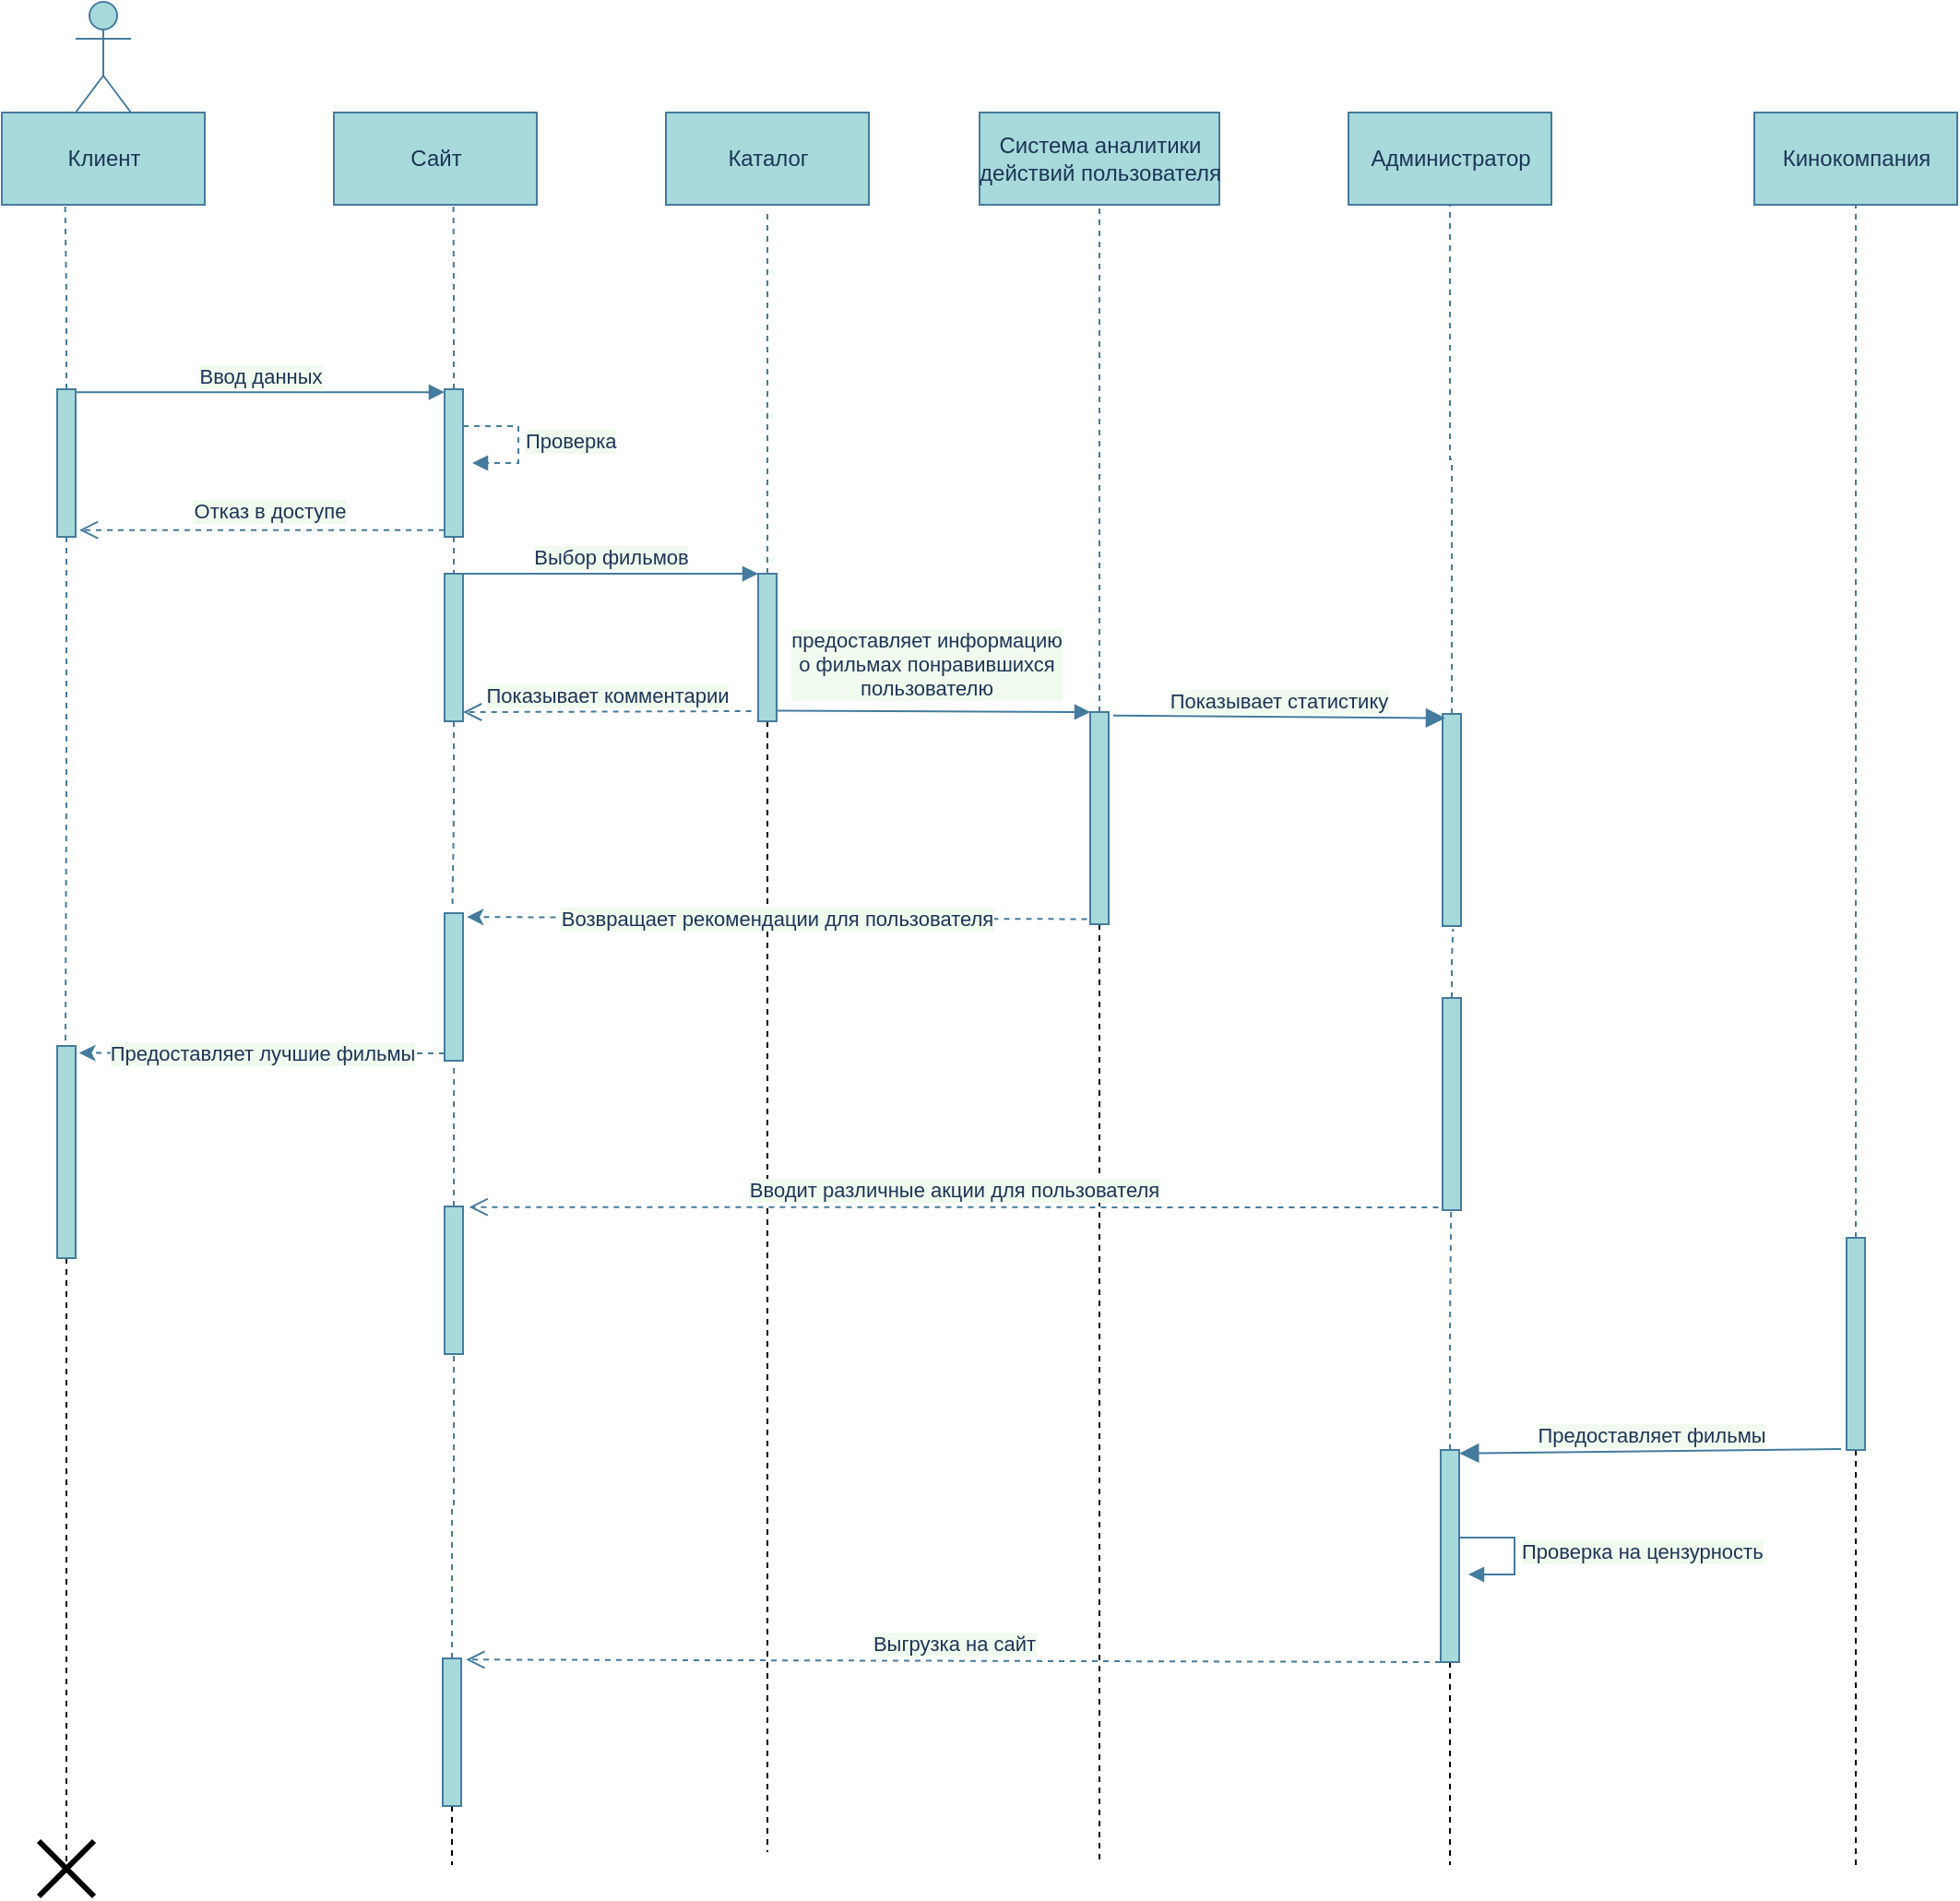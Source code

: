<mxfile version="20.3.0" type="device"><diagram id="loBeLZqh-g5AskzqIh_M" name="Страница 1"><mxGraphModel dx="1296" dy="982" grid="1" gridSize="10" guides="1" tooltips="1" connect="1" arrows="1" fold="1" page="1" pageScale="1" pageWidth="827" pageHeight="1169" background="#ffffff" math="0" shadow="0"><root><mxCell id="0"/><mxCell id="1" parent="0"/><mxCell id="1SwSjB--YoiKm_oP_Ctu-1" value="" style="shape=umlActor;verticalLabelPosition=bottom;verticalAlign=top;html=1;fillColor=#A8DADC;strokeColor=#457B9D;fontColor=#1D3557;" parent="1" vertex="1"><mxGeometry x="70" y="70" width="30" height="60" as="geometry"/></mxCell><mxCell id="1SwSjB--YoiKm_oP_Ctu-2" value="Клиент" style="html=1;fillColor=#A8DADC;strokeColor=#457B9D;fontColor=#1D3557;" parent="1" vertex="1"><mxGeometry x="30" y="130" width="110" height="50" as="geometry"/></mxCell><mxCell id="1SwSjB--YoiKm_oP_Ctu-3" value="Сайт" style="html=1;fillColor=#A8DADC;strokeColor=#457B9D;fontColor=#1D3557;" parent="1" vertex="1"><mxGeometry x="210" y="130" width="110" height="50" as="geometry"/></mxCell><mxCell id="1SwSjB--YoiKm_oP_Ctu-4" value="Каталог" style="html=1;fillColor=#A8DADC;strokeColor=#457B9D;fontColor=#1D3557;" parent="1" vertex="1"><mxGeometry x="390" y="130" width="110" height="50" as="geometry"/></mxCell><mxCell id="1SwSjB--YoiKm_oP_Ctu-5" value="Система аналитики&lt;br&gt;действий пользователя" style="html=1;fillColor=#A8DADC;strokeColor=#457B9D;fontColor=#1D3557;" parent="1" vertex="1"><mxGeometry x="560" y="130" width="130" height="50" as="geometry"/></mxCell><mxCell id="1SwSjB--YoiKm_oP_Ctu-11" style="edgeStyle=orthogonalEdgeStyle;rounded=0;orthogonalLoop=1;jettySize=auto;html=1;entryX=0.312;entryY=1.02;entryDx=0;entryDy=0;entryPerimeter=0;dashed=1;endArrow=none;endFill=0;labelBackgroundColor=#F1FAEE;strokeColor=#457B9D;fontColor=#1D3557;" parent="1" source="1SwSjB--YoiKm_oP_Ctu-7" target="1SwSjB--YoiKm_oP_Ctu-2" edge="1"><mxGeometry relative="1" as="geometry"/></mxCell><mxCell id="1SwSjB--YoiKm_oP_Ctu-7" value="" style="html=1;points=[];perimeter=orthogonalPerimeter;fillColor=#A8DADC;strokeColor=#457B9D;fontColor=#1D3557;" parent="1" vertex="1"><mxGeometry x="60" y="280" width="10" height="80" as="geometry"/></mxCell><mxCell id="1SwSjB--YoiKm_oP_Ctu-8" value="Ввод данных" style="html=1;verticalAlign=bottom;endArrow=block;rounded=0;exitX=1.06;exitY=0.02;exitDx=0;exitDy=0;exitPerimeter=0;entryX=0;entryY=0.02;entryDx=0;entryDy=0;entryPerimeter=0;labelBackgroundColor=#F1FAEE;strokeColor=#457B9D;fontColor=#1D3557;" parent="1" source="1SwSjB--YoiKm_oP_Ctu-7" target="1SwSjB--YoiKm_oP_Ctu-10" edge="1"><mxGeometry relative="1" as="geometry"><mxPoint x="110" y="280" as="sourcePoint"/><mxPoint x="120" y="230" as="targetPoint"/></mxGeometry></mxCell><mxCell id="1SwSjB--YoiKm_oP_Ctu-9" value="Отказ в доступе" style="html=1;verticalAlign=bottom;endArrow=open;dashed=1;endSize=8;rounded=0;entryX=1.2;entryY=0.954;entryDx=0;entryDy=0;entryPerimeter=0;exitX=0;exitY=0.954;exitDx=0;exitDy=0;exitPerimeter=0;labelBackgroundColor=#F1FAEE;strokeColor=#457B9D;fontColor=#1D3557;" parent="1" source="1SwSjB--YoiKm_oP_Ctu-10" target="1SwSjB--YoiKm_oP_Ctu-7" edge="1"><mxGeometry x="-0.04" y="-1" relative="1" as="geometry"><mxPoint x="110" y="337" as="targetPoint"/><mxPoint x="210" y="430" as="sourcePoint"/><mxPoint as="offset"/></mxGeometry></mxCell><mxCell id="1SwSjB--YoiKm_oP_Ctu-13" style="edgeStyle=orthogonalEdgeStyle;rounded=0;orthogonalLoop=1;jettySize=auto;html=1;entryX=0.589;entryY=1.002;entryDx=0;entryDy=0;entryPerimeter=0;dashed=1;endArrow=none;endFill=0;labelBackgroundColor=#F1FAEE;strokeColor=#457B9D;fontColor=#1D3557;" parent="1" source="1SwSjB--YoiKm_oP_Ctu-10" target="1SwSjB--YoiKm_oP_Ctu-3" edge="1"><mxGeometry relative="1" as="geometry"/></mxCell><mxCell id="1SwSjB--YoiKm_oP_Ctu-17" style="edgeStyle=orthogonalEdgeStyle;rounded=0;orthogonalLoop=1;jettySize=auto;html=1;entryX=0.4;entryY=-0.025;entryDx=0;entryDy=0;entryPerimeter=0;dashed=1;endArrow=none;endFill=0;labelBackgroundColor=#F1FAEE;strokeColor=#457B9D;fontColor=#1D3557;" parent="1" source="1SwSjB--YoiKm_oP_Ctu-10" target="1SwSjB--YoiKm_oP_Ctu-16" edge="1"><mxGeometry relative="1" as="geometry"/></mxCell><mxCell id="1SwSjB--YoiKm_oP_Ctu-10" value="" style="html=1;points=[];perimeter=orthogonalPerimeter;fillColor=#A8DADC;strokeColor=#457B9D;fontColor=#1D3557;" parent="1" vertex="1"><mxGeometry x="270" y="280" width="10" height="80" as="geometry"/></mxCell><mxCell id="1SwSjB--YoiKm_oP_Ctu-15" value="Проверка" style="edgeStyle=orthogonalEdgeStyle;html=1;align=left;spacingLeft=2;endArrow=block;rounded=0;entryX=1;entryY=0;dashed=1;labelBackgroundColor=#F1FAEE;strokeColor=#457B9D;fontColor=#1D3557;" parent="1" edge="1"><mxGeometry relative="1" as="geometry"><mxPoint x="280" y="300" as="sourcePoint"/><Array as="points"><mxPoint x="310" y="300"/></Array><mxPoint x="285" y="320" as="targetPoint"/></mxGeometry></mxCell><mxCell id="gcjObHm8SSphrAUFV6jL-9" style="edgeStyle=orthogonalEdgeStyle;rounded=0;orthogonalLoop=1;jettySize=auto;html=1;entryX=0.423;entryY=-0.027;entryDx=0;entryDy=0;entryPerimeter=0;dashed=1;endArrow=none;endFill=0;labelBackgroundColor=#F1FAEE;strokeColor=#457B9D;fontColor=#1D3557;" parent="1" source="1SwSjB--YoiKm_oP_Ctu-16" target="gcjObHm8SSphrAUFV6jL-8" edge="1"><mxGeometry relative="1" as="geometry"/></mxCell><mxCell id="1SwSjB--YoiKm_oP_Ctu-16" value="" style="html=1;points=[];perimeter=orthogonalPerimeter;fillColor=#A8DADC;strokeColor=#457B9D;fontColor=#1D3557;" parent="1" vertex="1"><mxGeometry x="270" y="380" width="10" height="80" as="geometry"/></mxCell><mxCell id="1SwSjB--YoiKm_oP_Ctu-19" style="edgeStyle=orthogonalEdgeStyle;rounded=0;orthogonalLoop=1;jettySize=auto;html=1;entryX=0.5;entryY=1.056;entryDx=0;entryDy=0;entryPerimeter=0;dashed=1;endArrow=none;endFill=0;labelBackgroundColor=#F1FAEE;strokeColor=#457B9D;fontColor=#1D3557;" parent="1" source="1SwSjB--YoiKm_oP_Ctu-18" target="1SwSjB--YoiKm_oP_Ctu-4" edge="1"><mxGeometry relative="1" as="geometry"/></mxCell><mxCell id="XlTw5BJhuGSBF88bWf5E-6" style="edgeStyle=orthogonalEdgeStyle;rounded=0;orthogonalLoop=1;jettySize=auto;html=1;dashed=1;endArrow=none;endFill=0;" parent="1" source="1SwSjB--YoiKm_oP_Ctu-18" edge="1"><mxGeometry relative="1" as="geometry"><mxPoint x="445" y="1073.03" as="targetPoint"/></mxGeometry></mxCell><mxCell id="1SwSjB--YoiKm_oP_Ctu-18" value="" style="html=1;points=[];perimeter=orthogonalPerimeter;fillColor=#A8DADC;strokeColor=#457B9D;fontColor=#1D3557;" parent="1" vertex="1"><mxGeometry x="440" y="380" width="10" height="80" as="geometry"/></mxCell><mxCell id="1SwSjB--YoiKm_oP_Ctu-20" value="Выбор фильмов" style="html=1;verticalAlign=bottom;endArrow=block;rounded=0;entryX=0;entryY=0;entryDx=0;entryDy=0;entryPerimeter=0;labelBackgroundColor=#F1FAEE;strokeColor=#457B9D;fontColor=#1D3557;" parent="1" target="1SwSjB--YoiKm_oP_Ctu-18" edge="1"><mxGeometry width="80" relative="1" as="geometry"><mxPoint x="280" y="380" as="sourcePoint"/><mxPoint x="360" y="380" as="targetPoint"/></mxGeometry></mxCell><mxCell id="gcjObHm8SSphrAUFV6jL-2" style="edgeStyle=orthogonalEdgeStyle;rounded=0;orthogonalLoop=1;jettySize=auto;html=1;entryX=0.5;entryY=1;entryDx=0;entryDy=0;dashed=1;endArrow=none;endFill=0;labelBackgroundColor=#F1FAEE;strokeColor=#457B9D;fontColor=#1D3557;" parent="1" source="gcjObHm8SSphrAUFV6jL-1" target="1SwSjB--YoiKm_oP_Ctu-5" edge="1"><mxGeometry relative="1" as="geometry"/></mxCell><mxCell id="XlTw5BJhuGSBF88bWf5E-5" style="edgeStyle=orthogonalEdgeStyle;rounded=0;orthogonalLoop=1;jettySize=auto;html=1;dashed=1;endArrow=none;endFill=0;" parent="1" source="gcjObHm8SSphrAUFV6jL-1" edge="1"><mxGeometry relative="1" as="geometry"><mxPoint x="625" y="1080" as="targetPoint"/><Array as="points"><mxPoint x="625" y="1060"/><mxPoint x="625" y="1060"/></Array></mxGeometry></mxCell><mxCell id="gcjObHm8SSphrAUFV6jL-1" value="" style="html=1;points=[];perimeter=orthogonalPerimeter;fillColor=#A8DADC;strokeColor=#457B9D;fontColor=#1D3557;" parent="1" vertex="1"><mxGeometry x="620" y="455" width="10" height="115" as="geometry"/></mxCell><mxCell id="gcjObHm8SSphrAUFV6jL-4" value="предоставляет информацию&lt;br&gt;о фильмах понравившихся&lt;br&gt;пользователю" style="endArrow=block;html=1;rounded=0;exitX=1.056;exitY=0.928;exitDx=0;exitDy=0;exitPerimeter=0;entryX=0;entryY=0;entryDx=0;entryDy=0;entryPerimeter=0;endFill=1;labelBackgroundColor=#F1FAEE;strokeColor=#457B9D;fontColor=#1D3557;" parent="1" source="1SwSjB--YoiKm_oP_Ctu-18" target="gcjObHm8SSphrAUFV6jL-1" edge="1"><mxGeometry x="-0.052" y="26" width="50" height="50" relative="1" as="geometry"><mxPoint x="490" y="430" as="sourcePoint"/><mxPoint x="540" y="380" as="targetPoint"/><mxPoint as="offset"/></mxGeometry></mxCell><mxCell id="XlTw5BJhuGSBF88bWf5E-1" style="edgeStyle=orthogonalEdgeStyle;rounded=0;orthogonalLoop=1;jettySize=auto;html=1;dashed=1;endArrow=none;endFill=0;" parent="1" source="gcjObHm8SSphrAUFV6jL-5" edge="1"><mxGeometry relative="1" as="geometry"><mxPoint x="65" y="1080" as="targetPoint"/></mxGeometry></mxCell><mxCell id="gcjObHm8SSphrAUFV6jL-5" value="" style="html=1;points=[];perimeter=orthogonalPerimeter;fillColor=#A8DADC;strokeColor=#457B9D;fontColor=#1D3557;" parent="1" vertex="1"><mxGeometry x="60" y="636" width="10" height="115" as="geometry"/></mxCell><mxCell id="gcjObHm8SSphrAUFV6jL-6" value="" style="edgeStyle=orthogonalEdgeStyle;rounded=0;orthogonalLoop=1;jettySize=auto;html=1;dashed=1;endArrow=none;endFill=0;entryX=0.449;entryY=-0.005;entryDx=0;entryDy=0;entryPerimeter=0;labelBackgroundColor=#F1FAEE;strokeColor=#457B9D;fontColor=#1D3557;" parent="1" source="1SwSjB--YoiKm_oP_Ctu-7" target="gcjObHm8SSphrAUFV6jL-5" edge="1"><mxGeometry relative="1" as="geometry"><mxPoint x="65" y="500" as="targetPoint"/><mxPoint x="65" y="360" as="sourcePoint"/></mxGeometry></mxCell><mxCell id="gcjObHm8SSphrAUFV6jL-8" value="" style="html=1;points=[];perimeter=orthogonalPerimeter;fillColor=#A8DADC;strokeColor=#457B9D;fontColor=#1D3557;" parent="1" vertex="1"><mxGeometry x="270" y="564" width="10" height="80" as="geometry"/></mxCell><mxCell id="gcjObHm8SSphrAUFV6jL-10" value="Возвращает рекомендации для пользователя" style="endArrow=classic;html=1;rounded=0;dashed=1;entryX=1.212;entryY=0.026;entryDx=0;entryDy=0;entryPerimeter=0;exitX=-0.177;exitY=0.976;exitDx=0;exitDy=0;exitPerimeter=0;labelBackgroundColor=#F1FAEE;strokeColor=#457B9D;fontColor=#1D3557;" parent="1" source="gcjObHm8SSphrAUFV6jL-1" target="gcjObHm8SSphrAUFV6jL-8" edge="1"><mxGeometry width="50" height="50" relative="1" as="geometry"><mxPoint x="310" y="620" as="sourcePoint"/><mxPoint x="360" y="570" as="targetPoint"/></mxGeometry></mxCell><mxCell id="gcjObHm8SSphrAUFV6jL-11" value="Предоставляет лучшие фильмы" style="endArrow=classic;html=1;rounded=0;dashed=1;entryX=1.177;entryY=0.033;entryDx=0;entryDy=0;entryPerimeter=0;exitX=0;exitY=0.95;exitDx=0;exitDy=0;exitPerimeter=0;labelBackgroundColor=#F1FAEE;strokeColor=#457B9D;fontColor=#1D3557;" parent="1" source="gcjObHm8SSphrAUFV6jL-8" target="gcjObHm8SSphrAUFV6jL-5" edge="1"><mxGeometry width="50" height="50" relative="1" as="geometry"><mxPoint x="170" y="690" as="sourcePoint"/><mxPoint x="220" y="640" as="targetPoint"/></mxGeometry></mxCell><mxCell id="gcjObHm8SSphrAUFV6jL-12" value="Администратор" style="html=1;fillColor=#A8DADC;strokeColor=#457B9D;fontColor=#1D3557;" parent="1" vertex="1"><mxGeometry x="760" y="130" width="110" height="50" as="geometry"/></mxCell><mxCell id="gcjObHm8SSphrAUFV6jL-13" value="Показывает комментарии" style="html=1;verticalAlign=bottom;endArrow=open;dashed=1;endSize=8;rounded=0;exitX=-0.369;exitY=0.931;exitDx=0;exitDy=0;exitPerimeter=0;entryX=1;entryY=0.938;entryDx=0;entryDy=0;entryPerimeter=0;labelBackgroundColor=#F1FAEE;strokeColor=#457B9D;fontColor=#1D3557;" parent="1" source="1SwSjB--YoiKm_oP_Ctu-18" target="1SwSjB--YoiKm_oP_Ctu-16" edge="1"><mxGeometry relative="1" as="geometry"><mxPoint x="420" y="455" as="sourcePoint"/><mxPoint x="340" y="455" as="targetPoint"/></mxGeometry></mxCell><mxCell id="gcjObHm8SSphrAUFV6jL-15" style="edgeStyle=orthogonalEdgeStyle;rounded=0;orthogonalLoop=1;jettySize=auto;html=1;entryX=0.5;entryY=1;entryDx=0;entryDy=0;dashed=1;endArrow=none;endFill=0;labelBackgroundColor=#F1FAEE;strokeColor=#457B9D;fontColor=#1D3557;" parent="1" source="gcjObHm8SSphrAUFV6jL-14" target="gcjObHm8SSphrAUFV6jL-12" edge="1"><mxGeometry relative="1" as="geometry"/></mxCell><mxCell id="gcjObHm8SSphrAUFV6jL-14" value="" style="html=1;points=[];perimeter=orthogonalPerimeter;fillColor=#A8DADC;strokeColor=#457B9D;fontColor=#1D3557;" parent="1" vertex="1"><mxGeometry x="811" y="456" width="10" height="115" as="geometry"/></mxCell><mxCell id="gcjObHm8SSphrAUFV6jL-16" value="Показывает статистику" style="html=1;verticalAlign=bottom;endArrow=block;endSize=8;rounded=0;exitX=1.249;exitY=0.016;exitDx=0;exitDy=0;exitPerimeter=0;entryX=0.149;entryY=0.02;entryDx=0;entryDy=0;entryPerimeter=0;endFill=1;labelBackgroundColor=#F1FAEE;strokeColor=#457B9D;fontColor=#1D3557;" parent="1" source="gcjObHm8SSphrAUFV6jL-1" target="gcjObHm8SSphrAUFV6jL-14" edge="1"><mxGeometry relative="1" as="geometry"><mxPoint x="730" y="470" as="sourcePoint"/><mxPoint x="650" y="470" as="targetPoint"/></mxGeometry></mxCell><mxCell id="gcjObHm8SSphrAUFV6jL-18" style="edgeStyle=orthogonalEdgeStyle;rounded=0;orthogonalLoop=1;jettySize=auto;html=1;entryX=0.565;entryY=1.013;entryDx=0;entryDy=0;entryPerimeter=0;endArrow=none;endFill=0;dashed=1;labelBackgroundColor=#F1FAEE;strokeColor=#457B9D;fontColor=#1D3557;" parent="1" source="gcjObHm8SSphrAUFV6jL-17" target="gcjObHm8SSphrAUFV6jL-14" edge="1"><mxGeometry relative="1" as="geometry"/></mxCell><mxCell id="gcjObHm8SSphrAUFV6jL-17" value="" style="html=1;points=[];perimeter=orthogonalPerimeter;fillColor=#A8DADC;strokeColor=#457B9D;fontColor=#1D3557;" parent="1" vertex="1"><mxGeometry x="811" y="610" width="10" height="115" as="geometry"/></mxCell><mxCell id="gcjObHm8SSphrAUFV6jL-20" style="edgeStyle=orthogonalEdgeStyle;rounded=0;orthogonalLoop=1;jettySize=auto;html=1;entryX=0.509;entryY=1.03;entryDx=0;entryDy=0;entryPerimeter=0;dashed=1;endArrow=none;endFill=0;labelBackgroundColor=#F1FAEE;strokeColor=#457B9D;fontColor=#1D3557;" parent="1" source="gcjObHm8SSphrAUFV6jL-19" target="gcjObHm8SSphrAUFV6jL-8" edge="1"><mxGeometry relative="1" as="geometry"/></mxCell><mxCell id="gcjObHm8SSphrAUFV6jL-19" value="" style="html=1;points=[];perimeter=orthogonalPerimeter;fillColor=#A8DADC;strokeColor=#457B9D;fontColor=#1D3557;" parent="1" vertex="1"><mxGeometry x="270" y="723" width="10" height="80" as="geometry"/></mxCell><mxCell id="gcjObHm8SSphrAUFV6jL-21" value="Вводит различные акции для пользователя" style="html=1;verticalAlign=bottom;endArrow=open;dashed=1;endSize=8;rounded=0;exitX=-0.228;exitY=0.987;exitDx=0;exitDy=0;exitPerimeter=0;entryX=1.333;entryY=0.004;entryDx=0;entryDy=0;entryPerimeter=0;labelBackgroundColor=#F1FAEE;strokeColor=#457B9D;fontColor=#1D3557;" parent="1" source="gcjObHm8SSphrAUFV6jL-17" target="gcjObHm8SSphrAUFV6jL-19" edge="1"><mxGeometry relative="1" as="geometry"><mxPoint x="700" y="720" as="sourcePoint"/><mxPoint x="620" y="720" as="targetPoint"/></mxGeometry></mxCell><mxCell id="gcjObHm8SSphrAUFV6jL-22" value="Кинокомпания" style="html=1;fillColor=#A8DADC;strokeColor=#457B9D;fontColor=#1D3557;" parent="1" vertex="1"><mxGeometry x="980" y="130" width="110" height="50" as="geometry"/></mxCell><mxCell id="gcjObHm8SSphrAUFV6jL-24" style="edgeStyle=orthogonalEdgeStyle;rounded=0;orthogonalLoop=1;jettySize=auto;html=1;entryX=0.5;entryY=1;entryDx=0;entryDy=0;dashed=1;endArrow=none;endFill=0;labelBackgroundColor=#F1FAEE;strokeColor=#457B9D;fontColor=#1D3557;" parent="1" source="gcjObHm8SSphrAUFV6jL-23" target="gcjObHm8SSphrAUFV6jL-22" edge="1"><mxGeometry relative="1" as="geometry"/></mxCell><mxCell id="XlTw5BJhuGSBF88bWf5E-4" style="edgeStyle=orthogonalEdgeStyle;rounded=0;orthogonalLoop=1;jettySize=auto;html=1;dashed=1;endArrow=none;endFill=0;" parent="1" source="gcjObHm8SSphrAUFV6jL-23" edge="1"><mxGeometry relative="1" as="geometry"><mxPoint x="1035" y="1080" as="targetPoint"/></mxGeometry></mxCell><mxCell id="gcjObHm8SSphrAUFV6jL-23" value="" style="html=1;points=[];perimeter=orthogonalPerimeter;fillColor=#A8DADC;strokeColor=#457B9D;fontColor=#1D3557;" parent="1" vertex="1"><mxGeometry x="1030" y="740" width="10" height="115" as="geometry"/></mxCell><mxCell id="gcjObHm8SSphrAUFV6jL-26" style="edgeStyle=orthogonalEdgeStyle;rounded=0;orthogonalLoop=1;jettySize=auto;html=1;entryX=0.462;entryY=0.998;entryDx=0;entryDy=0;entryPerimeter=0;dashed=1;endArrow=none;endFill=0;labelBackgroundColor=#F1FAEE;strokeColor=#457B9D;fontColor=#1D3557;" parent="1" source="gcjObHm8SSphrAUFV6jL-25" target="gcjObHm8SSphrAUFV6jL-17" edge="1"><mxGeometry relative="1" as="geometry"/></mxCell><mxCell id="XlTw5BJhuGSBF88bWf5E-3" style="edgeStyle=orthogonalEdgeStyle;rounded=0;orthogonalLoop=1;jettySize=auto;html=1;dashed=1;endArrow=none;endFill=0;" parent="1" source="gcjObHm8SSphrAUFV6jL-25" edge="1"><mxGeometry relative="1" as="geometry"><mxPoint x="815" y="1080" as="targetPoint"/></mxGeometry></mxCell><mxCell id="gcjObHm8SSphrAUFV6jL-25" value="" style="html=1;points=[];perimeter=orthogonalPerimeter;fillColor=#A8DADC;strokeColor=#457B9D;fontColor=#1D3557;" parent="1" vertex="1"><mxGeometry x="810" y="855" width="10" height="115" as="geometry"/></mxCell><mxCell id="gcjObHm8SSphrAUFV6jL-27" value="Предоставляет фильмы" style="html=1;verticalAlign=bottom;endArrow=block;endSize=8;rounded=0;exitX=-0.294;exitY=0.996;exitDx=0;exitDy=0;exitPerimeter=0;entryX=1.015;entryY=0.016;entryDx=0;entryDy=0;entryPerimeter=0;endFill=1;labelBackgroundColor=#F1FAEE;strokeColor=#457B9D;fontColor=#1D3557;" parent="1" source="gcjObHm8SSphrAUFV6jL-23" target="gcjObHm8SSphrAUFV6jL-25" edge="1"><mxGeometry relative="1" as="geometry"><mxPoint x="970" y="854.43" as="sourcePoint"/><mxPoint x="820" y="850" as="targetPoint"/></mxGeometry></mxCell><mxCell id="gcjObHm8SSphrAUFV6jL-29" value="Проверка на цензурность" style="edgeStyle=orthogonalEdgeStyle;html=1;align=left;spacingLeft=2;endArrow=block;rounded=0;entryX=1;entryY=0;labelBackgroundColor=#F1FAEE;strokeColor=#457B9D;fontColor=#1D3557;" parent="1" edge="1"><mxGeometry relative="1" as="geometry"><mxPoint x="820" y="902.5" as="sourcePoint"/><Array as="points"><mxPoint x="850" y="902.5"/></Array><mxPoint x="825" y="922.5" as="targetPoint"/></mxGeometry></mxCell><mxCell id="gcjObHm8SSphrAUFV6jL-31" style="edgeStyle=orthogonalEdgeStyle;rounded=0;orthogonalLoop=1;jettySize=auto;html=1;endArrow=none;endFill=0;entryX=0.504;entryY=1;entryDx=0;entryDy=0;entryPerimeter=0;dashed=1;labelBackgroundColor=#F1FAEE;strokeColor=#457B9D;fontColor=#1D3557;" parent="1" source="gcjObHm8SSphrAUFV6jL-30" target="gcjObHm8SSphrAUFV6jL-19" edge="1"><mxGeometry relative="1" as="geometry"><mxPoint x="275" y="810" as="targetPoint"/></mxGeometry></mxCell><mxCell id="XlTw5BJhuGSBF88bWf5E-2" style="edgeStyle=orthogonalEdgeStyle;rounded=0;orthogonalLoop=1;jettySize=auto;html=1;dashed=1;endArrow=none;endFill=0;" parent="1" source="gcjObHm8SSphrAUFV6jL-30" edge="1"><mxGeometry relative="1" as="geometry"><mxPoint x="274" y="1080" as="targetPoint"/></mxGeometry></mxCell><mxCell id="gcjObHm8SSphrAUFV6jL-30" value="" style="html=1;points=[];perimeter=orthogonalPerimeter;fillColor=#A8DADC;strokeColor=#457B9D;fontColor=#1D3557;" parent="1" vertex="1"><mxGeometry x="269" y="968" width="10" height="80" as="geometry"/></mxCell><mxCell id="gcjObHm8SSphrAUFV6jL-32" value="Выгрузка на сайт" style="html=1;verticalAlign=bottom;endArrow=open;dashed=1;endSize=8;rounded=0;exitX=0;exitY=1;exitDx=0;exitDy=0;exitPerimeter=0;entryX=1.264;entryY=0.008;entryDx=0;entryDy=0;entryPerimeter=0;labelBackgroundColor=#F1FAEE;strokeColor=#457B9D;fontColor=#1D3557;" parent="1" source="gcjObHm8SSphrAUFV6jL-25" target="gcjObHm8SSphrAUFV6jL-30" edge="1"><mxGeometry relative="1" as="geometry"><mxPoint x="750" y="970" as="sourcePoint"/><mxPoint x="670" y="970" as="targetPoint"/></mxGeometry></mxCell><mxCell id="7Lhhi7aUGSf9wqDDab2--1" value="" style="shape=umlDestroy;whiteSpace=wrap;html=1;strokeWidth=3;" parent="1" vertex="1"><mxGeometry x="50" y="1067" width="30" height="30" as="geometry"/></mxCell></root></mxGraphModel></diagram></mxfile>